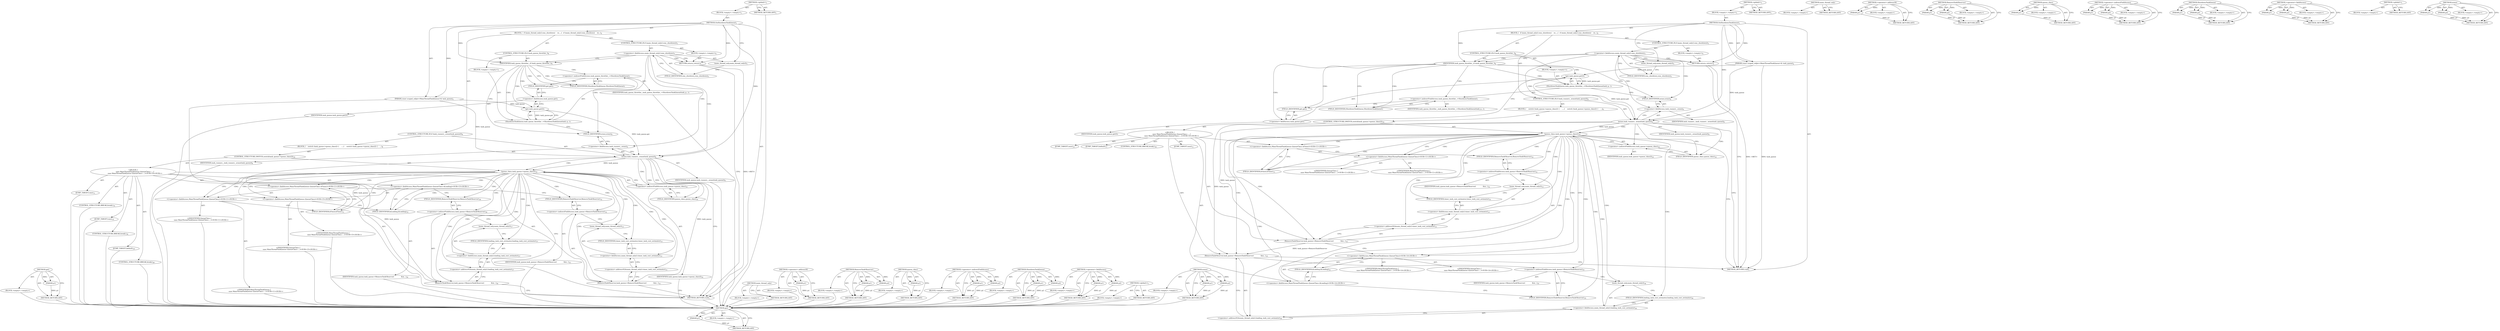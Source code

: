 digraph "erase" {
vulnerable_108 [label=<(METHOD,get)>];
vulnerable_109 [label=<(PARAM,p1)>];
vulnerable_110 [label=<(BLOCK,&lt;empty&gt;,&lt;empty&gt;)>];
vulnerable_111 [label=<(METHOD_RETURN,ANY)>];
vulnerable_6 [label=<(METHOD,&lt;global&gt;)<SUB>1</SUB>>];
vulnerable_7 [label=<(BLOCK,&lt;empty&gt;,&lt;empty&gt;)<SUB>1</SUB>>];
vulnerable_8 [label=<(METHOD,OnShutdownTaskQueue)<SUB>1</SUB>>];
vulnerable_9 [label=<(PARAM,const scoped_refptr&lt;MainThreadTaskQueue&gt;&amp; task_queue)<SUB>2</SUB>>];
vulnerable_10 [label=<(BLOCK,{
  if (main_thread_only().was_shutdown)
    re...,{
  if (main_thread_only().was_shutdown)
    re...)<SUB>2</SUB>>];
vulnerable_11 [label=<(CONTROL_STRUCTURE,IF,if (main_thread_only().was_shutdown))<SUB>3</SUB>>];
vulnerable_12 [label=<(&lt;operator&gt;.fieldAccess,main_thread_only().was_shutdown)<SUB>3</SUB>>];
vulnerable_13 [label=<(main_thread_only,main_thread_only())<SUB>3</SUB>>];
vulnerable_14 [label=<(FIELD_IDENTIFIER,was_shutdown,was_shutdown)<SUB>3</SUB>>];
vulnerable_15 [label=<(BLOCK,&lt;empty&gt;,&lt;empty&gt;)<SUB>4</SUB>>];
vulnerable_16 [label=<(RETURN,return;,return;)<SUB>4</SUB>>];
vulnerable_17 [label=<(CONTROL_STRUCTURE,IF,if (task_queue_throttler_))<SUB>6</SUB>>];
vulnerable_18 [label=<(IDENTIFIER,task_queue_throttler_,if (task_queue_throttler_))<SUB>6</SUB>>];
vulnerable_19 [label=<(BLOCK,&lt;empty&gt;,&lt;empty&gt;)<SUB>7</SUB>>];
vulnerable_20 [label=<(ShutdownTaskQueue,task_queue_throttler_-&gt;ShutdownTaskQueue(task_q...)<SUB>7</SUB>>];
vulnerable_21 [label=<(&lt;operator&gt;.indirectFieldAccess,task_queue_throttler_-&gt;ShutdownTaskQueue)<SUB>7</SUB>>];
vulnerable_22 [label=<(IDENTIFIER,task_queue_throttler_,task_queue_throttler_-&gt;ShutdownTaskQueue(task_q...)<SUB>7</SUB>>];
vulnerable_23 [label=<(FIELD_IDENTIFIER,ShutdownTaskQueue,ShutdownTaskQueue)<SUB>7</SUB>>];
vulnerable_24 [label=<(get,task_queue.get())<SUB>7</SUB>>];
vulnerable_25 [label=<(&lt;operator&gt;.fieldAccess,task_queue.get)<SUB>7</SUB>>];
vulnerable_26 [label=<(IDENTIFIER,task_queue,task_queue.get())<SUB>7</SUB>>];
vulnerable_27 [label=<(FIELD_IDENTIFIER,get,get)<SUB>7</SUB>>];
vulnerable_28 [label=<(CONTROL_STRUCTURE,IF,if (task_runners_.erase(task_queue)))<SUB>9</SUB>>];
vulnerable_29 [label=<(erase,task_runners_.erase(task_queue))<SUB>9</SUB>>];
vulnerable_30 [label=<(&lt;operator&gt;.fieldAccess,task_runners_.erase)<SUB>9</SUB>>];
vulnerable_31 [label=<(IDENTIFIER,task_runners_,task_runners_.erase(task_queue))<SUB>9</SUB>>];
vulnerable_32 [label=<(FIELD_IDENTIFIER,erase,erase)<SUB>9</SUB>>];
vulnerable_33 [label=<(IDENTIFIER,task_queue,task_runners_.erase(task_queue))<SUB>9</SUB>>];
vulnerable_34 [label=<(BLOCK,{
    switch (task_queue-&gt;queue_class()) {
    ...,{
    switch (task_queue-&gt;queue_class()) {
    ...)<SUB>9</SUB>>];
vulnerable_35 [label=<(CONTROL_STRUCTURE,SWITCH,switch(task_queue-&gt;queue_class()))<SUB>10</SUB>>];
vulnerable_36 [label=<(queue_class,task_queue-&gt;queue_class())<SUB>10</SUB>>];
vulnerable_37 [label=<(&lt;operator&gt;.indirectFieldAccess,task_queue-&gt;queue_class)<SUB>10</SUB>>];
vulnerable_38 [label=<(IDENTIFIER,task_queue,task_queue-&gt;queue_class())<SUB>10</SUB>>];
vulnerable_39 [label=<(FIELD_IDENTIFIER,queue_class,queue_class)<SUB>10</SUB>>];
vulnerable_40 [label="<(BLOCK,{
       case MainThreadTaskQueue::QueueClass::...,{
       case MainThreadTaskQueue::QueueClass::...)<SUB>10</SUB>>"];
vulnerable_41 [label=<(JUMP_TARGET,case)<SUB>11</SUB>>];
vulnerable_42 [label="<(&lt;operator&gt;.fieldAccess,MainThreadTaskQueue::QueueClass::kTimer)<SUB>11</SUB>>"];
vulnerable_43 [label="<(&lt;operator&gt;.fieldAccess,MainThreadTaskQueue::QueueClass)<SUB>11</SUB>>"];
vulnerable_44 [label="<(IDENTIFIER,MainThreadTaskQueue,{
       case MainThreadTaskQueue::QueueClass::...)<SUB>11</SUB>>"];
vulnerable_45 [label="<(IDENTIFIER,QueueClass,{
       case MainThreadTaskQueue::QueueClass::...)<SUB>11</SUB>>"];
vulnerable_46 [label=<(FIELD_IDENTIFIER,kTimer,kTimer)<SUB>11</SUB>>];
vulnerable_47 [label=<(RemoveTaskObserver,task_queue-&gt;RemoveTaskObserver(
             &amp;m...)<SUB>12</SUB>>];
vulnerable_48 [label=<(&lt;operator&gt;.indirectFieldAccess,task_queue-&gt;RemoveTaskObserver)<SUB>12</SUB>>];
vulnerable_49 [label=<(IDENTIFIER,task_queue,task_queue-&gt;RemoveTaskObserver(
             &amp;m...)<SUB>12</SUB>>];
vulnerable_50 [label=<(FIELD_IDENTIFIER,RemoveTaskObserver,RemoveTaskObserver)<SUB>12</SUB>>];
vulnerable_51 [label=<(&lt;operator&gt;.addressOf,&amp;main_thread_only().timer_task_cost_estimator)<SUB>13</SUB>>];
vulnerable_52 [label=<(&lt;operator&gt;.fieldAccess,main_thread_only().timer_task_cost_estimator)<SUB>13</SUB>>];
vulnerable_53 [label=<(main_thread_only,main_thread_only())<SUB>13</SUB>>];
vulnerable_54 [label=<(FIELD_IDENTIFIER,timer_task_cost_estimator,timer_task_cost_estimator)<SUB>13</SUB>>];
vulnerable_55 [label=<(JUMP_TARGET,case)<SUB>14</SUB>>];
vulnerable_56 [label="<(&lt;operator&gt;.fieldAccess,MainThreadTaskQueue::QueueClass::kLoading)<SUB>14</SUB>>"];
vulnerable_57 [label="<(&lt;operator&gt;.fieldAccess,MainThreadTaskQueue::QueueClass)<SUB>14</SUB>>"];
vulnerable_58 [label="<(IDENTIFIER,MainThreadTaskQueue,{
       case MainThreadTaskQueue::QueueClass::...)<SUB>14</SUB>>"];
vulnerable_59 [label="<(IDENTIFIER,QueueClass,{
       case MainThreadTaskQueue::QueueClass::...)<SUB>14</SUB>>"];
vulnerable_60 [label=<(FIELD_IDENTIFIER,kLoading,kLoading)<SUB>14</SUB>>];
vulnerable_61 [label=<(RemoveTaskObserver,task_queue-&gt;RemoveTaskObserver(
             &amp;m...)<SUB>15</SUB>>];
vulnerable_62 [label=<(&lt;operator&gt;.indirectFieldAccess,task_queue-&gt;RemoveTaskObserver)<SUB>15</SUB>>];
vulnerable_63 [label=<(IDENTIFIER,task_queue,task_queue-&gt;RemoveTaskObserver(
             &amp;m...)<SUB>15</SUB>>];
vulnerable_64 [label=<(FIELD_IDENTIFIER,RemoveTaskObserver,RemoveTaskObserver)<SUB>15</SUB>>];
vulnerable_65 [label=<(&lt;operator&gt;.addressOf,&amp;main_thread_only().loading_task_cost_estimator)<SUB>16</SUB>>];
vulnerable_66 [label=<(&lt;operator&gt;.fieldAccess,main_thread_only().loading_task_cost_estimator)<SUB>16</SUB>>];
vulnerable_67 [label=<(main_thread_only,main_thread_only())<SUB>16</SUB>>];
vulnerable_68 [label=<(FIELD_IDENTIFIER,loading_task_cost_estimator,loading_task_cost_estimator)<SUB>16</SUB>>];
vulnerable_69 [label=<(JUMP_TARGET,default)<SUB>17</SUB>>];
vulnerable_70 [label=<(CONTROL_STRUCTURE,BREAK,break;)<SUB>18</SUB>>];
vulnerable_71 [label=<(METHOD_RETURN,void)<SUB>1</SUB>>];
vulnerable_73 [label=<(METHOD_RETURN,ANY)<SUB>1</SUB>>];
vulnerable_95 [label=<(METHOD,main_thread_only)>];
vulnerable_96 [label=<(BLOCK,&lt;empty&gt;,&lt;empty&gt;)>];
vulnerable_97 [label=<(METHOD_RETURN,ANY)>];
vulnerable_126 [label=<(METHOD,&lt;operator&gt;.addressOf)>];
vulnerable_127 [label=<(PARAM,p1)>];
vulnerable_128 [label=<(BLOCK,&lt;empty&gt;,&lt;empty&gt;)>];
vulnerable_129 [label=<(METHOD_RETURN,ANY)>];
vulnerable_121 [label=<(METHOD,RemoveTaskObserver)>];
vulnerable_122 [label=<(PARAM,p1)>];
vulnerable_123 [label=<(PARAM,p2)>];
vulnerable_124 [label=<(BLOCK,&lt;empty&gt;,&lt;empty&gt;)>];
vulnerable_125 [label=<(METHOD_RETURN,ANY)>];
vulnerable_117 [label=<(METHOD,queue_class)>];
vulnerable_118 [label=<(PARAM,p1)>];
vulnerable_119 [label=<(BLOCK,&lt;empty&gt;,&lt;empty&gt;)>];
vulnerable_120 [label=<(METHOD_RETURN,ANY)>];
vulnerable_103 [label=<(METHOD,&lt;operator&gt;.indirectFieldAccess)>];
vulnerable_104 [label=<(PARAM,p1)>];
vulnerable_105 [label=<(PARAM,p2)>];
vulnerable_106 [label=<(BLOCK,&lt;empty&gt;,&lt;empty&gt;)>];
vulnerable_107 [label=<(METHOD_RETURN,ANY)>];
vulnerable_98 [label=<(METHOD,ShutdownTaskQueue)>];
vulnerable_99 [label=<(PARAM,p1)>];
vulnerable_100 [label=<(PARAM,p2)>];
vulnerable_101 [label=<(BLOCK,&lt;empty&gt;,&lt;empty&gt;)>];
vulnerable_102 [label=<(METHOD_RETURN,ANY)>];
vulnerable_90 [label=<(METHOD,&lt;operator&gt;.fieldAccess)>];
vulnerable_91 [label=<(PARAM,p1)>];
vulnerable_92 [label=<(PARAM,p2)>];
vulnerable_93 [label=<(BLOCK,&lt;empty&gt;,&lt;empty&gt;)>];
vulnerable_94 [label=<(METHOD_RETURN,ANY)>];
vulnerable_84 [label=<(METHOD,&lt;global&gt;)<SUB>1</SUB>>];
vulnerable_85 [label=<(BLOCK,&lt;empty&gt;,&lt;empty&gt;)>];
vulnerable_86 [label=<(METHOD_RETURN,ANY)>];
vulnerable_112 [label=<(METHOD,erase)>];
vulnerable_113 [label=<(PARAM,p1)>];
vulnerable_114 [label=<(PARAM,p2)>];
vulnerable_115 [label=<(BLOCK,&lt;empty&gt;,&lt;empty&gt;)>];
vulnerable_116 [label=<(METHOD_RETURN,ANY)>];
fixed_110 [label=<(METHOD,get)>];
fixed_111 [label=<(PARAM,p1)>];
fixed_112 [label=<(BLOCK,&lt;empty&gt;,&lt;empty&gt;)>];
fixed_113 [label=<(METHOD_RETURN,ANY)>];
fixed_6 [label=<(METHOD,&lt;global&gt;)<SUB>1</SUB>>];
fixed_7 [label=<(BLOCK,&lt;empty&gt;,&lt;empty&gt;)<SUB>1</SUB>>];
fixed_8 [label=<(METHOD,OnShutdownTaskQueue)<SUB>1</SUB>>];
fixed_9 [label=<(PARAM,const scoped_refptr&lt;MainThreadTaskQueue&gt;&amp; task_queue)<SUB>2</SUB>>];
fixed_10 [label=<(BLOCK,{
  if (main_thread_only().was_shutdown)
    re...,{
  if (main_thread_only().was_shutdown)
    re...)<SUB>2</SUB>>];
fixed_11 [label=<(CONTROL_STRUCTURE,IF,if (main_thread_only().was_shutdown))<SUB>3</SUB>>];
fixed_12 [label=<(&lt;operator&gt;.fieldAccess,main_thread_only().was_shutdown)<SUB>3</SUB>>];
fixed_13 [label=<(main_thread_only,main_thread_only())<SUB>3</SUB>>];
fixed_14 [label=<(FIELD_IDENTIFIER,was_shutdown,was_shutdown)<SUB>3</SUB>>];
fixed_15 [label=<(BLOCK,&lt;empty&gt;,&lt;empty&gt;)<SUB>4</SUB>>];
fixed_16 [label=<(RETURN,return;,return;)<SUB>4</SUB>>];
fixed_17 [label=<(CONTROL_STRUCTURE,IF,if (task_queue_throttler_))<SUB>6</SUB>>];
fixed_18 [label=<(IDENTIFIER,task_queue_throttler_,if (task_queue_throttler_))<SUB>6</SUB>>];
fixed_19 [label=<(BLOCK,&lt;empty&gt;,&lt;empty&gt;)<SUB>7</SUB>>];
fixed_20 [label=<(ShutdownTaskQueue,task_queue_throttler_-&gt;ShutdownTaskQueue(task_q...)<SUB>7</SUB>>];
fixed_21 [label=<(&lt;operator&gt;.indirectFieldAccess,task_queue_throttler_-&gt;ShutdownTaskQueue)<SUB>7</SUB>>];
fixed_22 [label=<(IDENTIFIER,task_queue_throttler_,task_queue_throttler_-&gt;ShutdownTaskQueue(task_q...)<SUB>7</SUB>>];
fixed_23 [label=<(FIELD_IDENTIFIER,ShutdownTaskQueue,ShutdownTaskQueue)<SUB>7</SUB>>];
fixed_24 [label=<(get,task_queue.get())<SUB>7</SUB>>];
fixed_25 [label=<(&lt;operator&gt;.fieldAccess,task_queue.get)<SUB>7</SUB>>];
fixed_26 [label=<(IDENTIFIER,task_queue,task_queue.get())<SUB>7</SUB>>];
fixed_27 [label=<(FIELD_IDENTIFIER,get,get)<SUB>7</SUB>>];
fixed_28 [label=<(CONTROL_STRUCTURE,IF,if (task_runners_.erase(task_queue)))<SUB>9</SUB>>];
fixed_29 [label=<(erase,task_runners_.erase(task_queue))<SUB>9</SUB>>];
fixed_30 [label=<(&lt;operator&gt;.fieldAccess,task_runners_.erase)<SUB>9</SUB>>];
fixed_31 [label=<(IDENTIFIER,task_runners_,task_runners_.erase(task_queue))<SUB>9</SUB>>];
fixed_32 [label=<(FIELD_IDENTIFIER,erase,erase)<SUB>9</SUB>>];
fixed_33 [label=<(IDENTIFIER,task_queue,task_runners_.erase(task_queue))<SUB>9</SUB>>];
fixed_34 [label=<(BLOCK,{
    switch (task_queue-&gt;queue_class()) {
    ...,{
    switch (task_queue-&gt;queue_class()) {
    ...)<SUB>9</SUB>>];
fixed_35 [label=<(CONTROL_STRUCTURE,SWITCH,switch(task_queue-&gt;queue_class()))<SUB>10</SUB>>];
fixed_36 [label=<(queue_class,task_queue-&gt;queue_class())<SUB>10</SUB>>];
fixed_37 [label=<(&lt;operator&gt;.indirectFieldAccess,task_queue-&gt;queue_class)<SUB>10</SUB>>];
fixed_38 [label=<(IDENTIFIER,task_queue,task_queue-&gt;queue_class())<SUB>10</SUB>>];
fixed_39 [label=<(FIELD_IDENTIFIER,queue_class,queue_class)<SUB>10</SUB>>];
fixed_40 [label="<(BLOCK,{
       case MainThreadTaskQueue::QueueClass::...,{
       case MainThreadTaskQueue::QueueClass::...)<SUB>10</SUB>>"];
fixed_41 [label=<(JUMP_TARGET,case)<SUB>11</SUB>>];
fixed_42 [label="<(&lt;operator&gt;.fieldAccess,MainThreadTaskQueue::QueueClass::kTimer)<SUB>11</SUB>>"];
fixed_43 [label="<(&lt;operator&gt;.fieldAccess,MainThreadTaskQueue::QueueClass)<SUB>11</SUB>>"];
fixed_44 [label="<(IDENTIFIER,MainThreadTaskQueue,{
       case MainThreadTaskQueue::QueueClass::...)<SUB>11</SUB>>"];
fixed_45 [label="<(IDENTIFIER,QueueClass,{
       case MainThreadTaskQueue::QueueClass::...)<SUB>11</SUB>>"];
fixed_46 [label=<(FIELD_IDENTIFIER,kTimer,kTimer)<SUB>11</SUB>>];
fixed_47 [label=<(RemoveTaskObserver,task_queue-&gt;RemoveTaskObserver(
             &amp;m...)<SUB>12</SUB>>];
fixed_48 [label=<(&lt;operator&gt;.indirectFieldAccess,task_queue-&gt;RemoveTaskObserver)<SUB>12</SUB>>];
fixed_49 [label=<(IDENTIFIER,task_queue,task_queue-&gt;RemoveTaskObserver(
             &amp;m...)<SUB>12</SUB>>];
fixed_50 [label=<(FIELD_IDENTIFIER,RemoveTaskObserver,RemoveTaskObserver)<SUB>12</SUB>>];
fixed_51 [label=<(&lt;operator&gt;.addressOf,&amp;main_thread_only().timer_task_cost_estimator)<SUB>13</SUB>>];
fixed_52 [label=<(&lt;operator&gt;.fieldAccess,main_thread_only().timer_task_cost_estimator)<SUB>13</SUB>>];
fixed_53 [label=<(main_thread_only,main_thread_only())<SUB>13</SUB>>];
fixed_54 [label=<(FIELD_IDENTIFIER,timer_task_cost_estimator,timer_task_cost_estimator)<SUB>13</SUB>>];
fixed_55 [label=<(CONTROL_STRUCTURE,BREAK,break;)<SUB>14</SUB>>];
fixed_56 [label=<(JUMP_TARGET,case)<SUB>15</SUB>>];
fixed_57 [label="<(&lt;operator&gt;.fieldAccess,MainThreadTaskQueue::QueueClass::kLoading)<SUB>15</SUB>>"];
fixed_58 [label="<(&lt;operator&gt;.fieldAccess,MainThreadTaskQueue::QueueClass)<SUB>15</SUB>>"];
fixed_59 [label="<(IDENTIFIER,MainThreadTaskQueue,{
       case MainThreadTaskQueue::QueueClass::...)<SUB>15</SUB>>"];
fixed_60 [label="<(IDENTIFIER,QueueClass,{
       case MainThreadTaskQueue::QueueClass::...)<SUB>15</SUB>>"];
fixed_61 [label=<(FIELD_IDENTIFIER,kLoading,kLoading)<SUB>15</SUB>>];
fixed_62 [label=<(RemoveTaskObserver,task_queue-&gt;RemoveTaskObserver(
             &amp;m...)<SUB>16</SUB>>];
fixed_63 [label=<(&lt;operator&gt;.indirectFieldAccess,task_queue-&gt;RemoveTaskObserver)<SUB>16</SUB>>];
fixed_64 [label=<(IDENTIFIER,task_queue,task_queue-&gt;RemoveTaskObserver(
             &amp;m...)<SUB>16</SUB>>];
fixed_65 [label=<(FIELD_IDENTIFIER,RemoveTaskObserver,RemoveTaskObserver)<SUB>16</SUB>>];
fixed_66 [label=<(&lt;operator&gt;.addressOf,&amp;main_thread_only().loading_task_cost_estimator)<SUB>17</SUB>>];
fixed_67 [label=<(&lt;operator&gt;.fieldAccess,main_thread_only().loading_task_cost_estimator)<SUB>17</SUB>>];
fixed_68 [label=<(main_thread_only,main_thread_only())<SUB>17</SUB>>];
fixed_69 [label=<(FIELD_IDENTIFIER,loading_task_cost_estimator,loading_task_cost_estimator)<SUB>17</SUB>>];
fixed_70 [label=<(CONTROL_STRUCTURE,BREAK,break;)<SUB>18</SUB>>];
fixed_71 [label=<(JUMP_TARGET,default)<SUB>19</SUB>>];
fixed_72 [label=<(CONTROL_STRUCTURE,BREAK,break;)<SUB>20</SUB>>];
fixed_73 [label=<(METHOD_RETURN,void)<SUB>1</SUB>>];
fixed_75 [label=<(METHOD_RETURN,ANY)<SUB>1</SUB>>];
fixed_97 [label=<(METHOD,main_thread_only)>];
fixed_98 [label=<(BLOCK,&lt;empty&gt;,&lt;empty&gt;)>];
fixed_99 [label=<(METHOD_RETURN,ANY)>];
fixed_128 [label=<(METHOD,&lt;operator&gt;.addressOf)>];
fixed_129 [label=<(PARAM,p1)>];
fixed_130 [label=<(BLOCK,&lt;empty&gt;,&lt;empty&gt;)>];
fixed_131 [label=<(METHOD_RETURN,ANY)>];
fixed_123 [label=<(METHOD,RemoveTaskObserver)>];
fixed_124 [label=<(PARAM,p1)>];
fixed_125 [label=<(PARAM,p2)>];
fixed_126 [label=<(BLOCK,&lt;empty&gt;,&lt;empty&gt;)>];
fixed_127 [label=<(METHOD_RETURN,ANY)>];
fixed_119 [label=<(METHOD,queue_class)>];
fixed_120 [label=<(PARAM,p1)>];
fixed_121 [label=<(BLOCK,&lt;empty&gt;,&lt;empty&gt;)>];
fixed_122 [label=<(METHOD_RETURN,ANY)>];
fixed_105 [label=<(METHOD,&lt;operator&gt;.indirectFieldAccess)>];
fixed_106 [label=<(PARAM,p1)>];
fixed_107 [label=<(PARAM,p2)>];
fixed_108 [label=<(BLOCK,&lt;empty&gt;,&lt;empty&gt;)>];
fixed_109 [label=<(METHOD_RETURN,ANY)>];
fixed_100 [label=<(METHOD,ShutdownTaskQueue)>];
fixed_101 [label=<(PARAM,p1)>];
fixed_102 [label=<(PARAM,p2)>];
fixed_103 [label=<(BLOCK,&lt;empty&gt;,&lt;empty&gt;)>];
fixed_104 [label=<(METHOD_RETURN,ANY)>];
fixed_92 [label=<(METHOD,&lt;operator&gt;.fieldAccess)>];
fixed_93 [label=<(PARAM,p1)>];
fixed_94 [label=<(PARAM,p2)>];
fixed_95 [label=<(BLOCK,&lt;empty&gt;,&lt;empty&gt;)>];
fixed_96 [label=<(METHOD_RETURN,ANY)>];
fixed_86 [label=<(METHOD,&lt;global&gt;)<SUB>1</SUB>>];
fixed_87 [label=<(BLOCK,&lt;empty&gt;,&lt;empty&gt;)>];
fixed_88 [label=<(METHOD_RETURN,ANY)>];
fixed_114 [label=<(METHOD,erase)>];
fixed_115 [label=<(PARAM,p1)>];
fixed_116 [label=<(PARAM,p2)>];
fixed_117 [label=<(BLOCK,&lt;empty&gt;,&lt;empty&gt;)>];
fixed_118 [label=<(METHOD_RETURN,ANY)>];
vulnerable_108 -> vulnerable_109  [key=0, label="AST: "];
vulnerable_108 -> vulnerable_109  [key=1, label="DDG: "];
vulnerable_108 -> vulnerable_110  [key=0, label="AST: "];
vulnerable_108 -> vulnerable_111  [key=0, label="AST: "];
vulnerable_108 -> vulnerable_111  [key=1, label="CFG: "];
vulnerable_109 -> vulnerable_111  [key=0, label="DDG: p1"];
vulnerable_6 -> vulnerable_7  [key=0, label="AST: "];
vulnerable_6 -> vulnerable_73  [key=0, label="AST: "];
vulnerable_6 -> vulnerable_73  [key=1, label="CFG: "];
vulnerable_7 -> vulnerable_8  [key=0, label="AST: "];
vulnerable_8 -> vulnerable_9  [key=0, label="AST: "];
vulnerable_8 -> vulnerable_9  [key=1, label="DDG: "];
vulnerable_8 -> vulnerable_10  [key=0, label="AST: "];
vulnerable_8 -> vulnerable_71  [key=0, label="AST: "];
vulnerable_8 -> vulnerable_13  [key=0, label="CFG: "];
vulnerable_8 -> vulnerable_18  [key=0, label="DDG: "];
vulnerable_8 -> vulnerable_16  [key=0, label="DDG: "];
vulnerable_8 -> vulnerable_29  [key=0, label="DDG: "];
vulnerable_9 -> vulnerable_71  [key=0, label="DDG: task_queue"];
vulnerable_9 -> vulnerable_29  [key=0, label="DDG: task_queue"];
vulnerable_9 -> vulnerable_24  [key=0, label="DDG: task_queue"];
vulnerable_10 -> vulnerable_11  [key=0, label="AST: "];
vulnerable_10 -> vulnerable_17  [key=0, label="AST: "];
vulnerable_10 -> vulnerable_28  [key=0, label="AST: "];
vulnerable_11 -> vulnerable_12  [key=0, label="AST: "];
vulnerable_11 -> vulnerable_15  [key=0, label="AST: "];
vulnerable_12 -> vulnerable_13  [key=0, label="AST: "];
vulnerable_12 -> vulnerable_14  [key=0, label="AST: "];
vulnerable_12 -> vulnerable_16  [key=0, label="CFG: "];
vulnerable_12 -> vulnerable_16  [key=1, label="CDG: "];
vulnerable_12 -> vulnerable_18  [key=0, label="CFG: "];
vulnerable_12 -> vulnerable_18  [key=1, label="CDG: "];
vulnerable_12 -> vulnerable_30  [key=0, label="CDG: "];
vulnerable_12 -> vulnerable_32  [key=0, label="CDG: "];
vulnerable_12 -> vulnerable_29  [key=0, label="CDG: "];
vulnerable_13 -> vulnerable_14  [key=0, label="CFG: "];
vulnerable_14 -> vulnerable_12  [key=0, label="CFG: "];
vulnerable_15 -> vulnerable_16  [key=0, label="AST: "];
vulnerable_16 -> vulnerable_71  [key=0, label="CFG: "];
vulnerable_16 -> vulnerable_71  [key=1, label="DDG: &lt;RET&gt;"];
vulnerable_17 -> vulnerable_18  [key=0, label="AST: "];
vulnerable_17 -> vulnerable_19  [key=0, label="AST: "];
vulnerable_18 -> vulnerable_23  [key=0, label="CFG: "];
vulnerable_18 -> vulnerable_23  [key=1, label="CDG: "];
vulnerable_18 -> vulnerable_32  [key=0, label="CFG: "];
vulnerable_18 -> vulnerable_21  [key=0, label="CDG: "];
vulnerable_18 -> vulnerable_20  [key=0, label="CDG: "];
vulnerable_18 -> vulnerable_25  [key=0, label="CDG: "];
vulnerable_18 -> vulnerable_27  [key=0, label="CDG: "];
vulnerable_18 -> vulnerable_24  [key=0, label="CDG: "];
vulnerable_19 -> vulnerable_20  [key=0, label="AST: "];
vulnerable_20 -> vulnerable_21  [key=0, label="AST: "];
vulnerable_20 -> vulnerable_24  [key=0, label="AST: "];
vulnerable_20 -> vulnerable_32  [key=0, label="CFG: "];
vulnerable_21 -> vulnerable_22  [key=0, label="AST: "];
vulnerable_21 -> vulnerable_23  [key=0, label="AST: "];
vulnerable_21 -> vulnerable_27  [key=0, label="CFG: "];
vulnerable_23 -> vulnerable_21  [key=0, label="CFG: "];
vulnerable_24 -> vulnerable_25  [key=0, label="AST: "];
vulnerable_24 -> vulnerable_20  [key=0, label="CFG: "];
vulnerable_24 -> vulnerable_20  [key=1, label="DDG: task_queue.get"];
vulnerable_24 -> vulnerable_29  [key=0, label="DDG: task_queue.get"];
vulnerable_25 -> vulnerable_26  [key=0, label="AST: "];
vulnerable_25 -> vulnerable_27  [key=0, label="AST: "];
vulnerable_25 -> vulnerable_24  [key=0, label="CFG: "];
vulnerable_27 -> vulnerable_25  [key=0, label="CFG: "];
vulnerable_28 -> vulnerable_29  [key=0, label="AST: "];
vulnerable_28 -> vulnerable_34  [key=0, label="AST: "];
vulnerable_29 -> vulnerable_30  [key=0, label="AST: "];
vulnerable_29 -> vulnerable_33  [key=0, label="AST: "];
vulnerable_29 -> vulnerable_71  [key=0, label="CFG: "];
vulnerable_29 -> vulnerable_39  [key=0, label="CFG: "];
vulnerable_29 -> vulnerable_39  [key=1, label="CDG: "];
vulnerable_29 -> vulnerable_36  [key=0, label="DDG: task_queue"];
vulnerable_29 -> vulnerable_36  [key=1, label="CDG: "];
vulnerable_29 -> vulnerable_47  [key=0, label="DDG: task_queue"];
vulnerable_29 -> vulnerable_61  [key=0, label="DDG: task_queue"];
vulnerable_29 -> vulnerable_37  [key=0, label="CDG: "];
vulnerable_30 -> vulnerable_31  [key=0, label="AST: "];
vulnerable_30 -> vulnerable_32  [key=0, label="AST: "];
vulnerable_30 -> vulnerable_29  [key=0, label="CFG: "];
vulnerable_32 -> vulnerable_30  [key=0, label="CFG: "];
vulnerable_34 -> vulnerable_35  [key=0, label="AST: "];
vulnerable_35 -> vulnerable_36  [key=0, label="AST: "];
vulnerable_35 -> vulnerable_40  [key=0, label="AST: "];
vulnerable_36 -> vulnerable_37  [key=0, label="AST: "];
vulnerable_36 -> vulnerable_43  [key=0, label="CFG: "];
vulnerable_36 -> vulnerable_43  [key=1, label="CDG: "];
vulnerable_36 -> vulnerable_57  [key=0, label="CFG: "];
vulnerable_36 -> vulnerable_57  [key=1, label="CDG: "];
vulnerable_36 -> vulnerable_71  [key=0, label="CFG: "];
vulnerable_36 -> vulnerable_47  [key=0, label="CDG: "];
vulnerable_36 -> vulnerable_48  [key=0, label="CDG: "];
vulnerable_36 -> vulnerable_68  [key=0, label="CDG: "];
vulnerable_36 -> vulnerable_60  [key=0, label="CDG: "];
vulnerable_36 -> vulnerable_64  [key=0, label="CDG: "];
vulnerable_36 -> vulnerable_42  [key=0, label="CDG: "];
vulnerable_36 -> vulnerable_51  [key=0, label="CDG: "];
vulnerable_36 -> vulnerable_66  [key=0, label="CDG: "];
vulnerable_36 -> vulnerable_52  [key=0, label="CDG: "];
vulnerable_36 -> vulnerable_46  [key=0, label="CDG: "];
vulnerable_36 -> vulnerable_56  [key=0, label="CDG: "];
vulnerable_36 -> vulnerable_67  [key=0, label="CDG: "];
vulnerable_36 -> vulnerable_65  [key=0, label="CDG: "];
vulnerable_36 -> vulnerable_50  [key=0, label="CDG: "];
vulnerable_36 -> vulnerable_54  [key=0, label="CDG: "];
vulnerable_36 -> vulnerable_61  [key=0, label="CDG: "];
vulnerable_36 -> vulnerable_53  [key=0, label="CDG: "];
vulnerable_36 -> vulnerable_62  [key=0, label="CDG: "];
vulnerable_37 -> vulnerable_38  [key=0, label="AST: "];
vulnerable_37 -> vulnerable_39  [key=0, label="AST: "];
vulnerable_37 -> vulnerable_36  [key=0, label="CFG: "];
vulnerable_39 -> vulnerable_37  [key=0, label="CFG: "];
vulnerable_40 -> vulnerable_41  [key=0, label="AST: "];
vulnerable_40 -> vulnerable_42  [key=0, label="AST: "];
vulnerable_40 -> vulnerable_47  [key=0, label="AST: "];
vulnerable_40 -> vulnerable_55  [key=0, label="AST: "];
vulnerable_40 -> vulnerable_56  [key=0, label="AST: "];
vulnerable_40 -> vulnerable_61  [key=0, label="AST: "];
vulnerable_40 -> vulnerable_69  [key=0, label="AST: "];
vulnerable_40 -> vulnerable_70  [key=0, label="AST: "];
vulnerable_42 -> vulnerable_43  [key=0, label="AST: "];
vulnerable_42 -> vulnerable_46  [key=0, label="AST: "];
vulnerable_42 -> vulnerable_50  [key=0, label="CFG: "];
vulnerable_43 -> vulnerable_44  [key=0, label="AST: "];
vulnerable_43 -> vulnerable_45  [key=0, label="AST: "];
vulnerable_43 -> vulnerable_46  [key=0, label="CFG: "];
vulnerable_46 -> vulnerable_42  [key=0, label="CFG: "];
vulnerable_47 -> vulnerable_48  [key=0, label="AST: "];
vulnerable_47 -> vulnerable_51  [key=0, label="AST: "];
vulnerable_47 -> vulnerable_57  [key=0, label="CFG: "];
vulnerable_47 -> vulnerable_61  [key=0, label="DDG: task_queue-&gt;RemoveTaskObserver"];
vulnerable_48 -> vulnerable_49  [key=0, label="AST: "];
vulnerable_48 -> vulnerable_50  [key=0, label="AST: "];
vulnerable_48 -> vulnerable_53  [key=0, label="CFG: "];
vulnerable_50 -> vulnerable_48  [key=0, label="CFG: "];
vulnerable_51 -> vulnerable_52  [key=0, label="AST: "];
vulnerable_51 -> vulnerable_47  [key=0, label="CFG: "];
vulnerable_52 -> vulnerable_53  [key=0, label="AST: "];
vulnerable_52 -> vulnerable_54  [key=0, label="AST: "];
vulnerable_52 -> vulnerable_51  [key=0, label="CFG: "];
vulnerable_53 -> vulnerable_54  [key=0, label="CFG: "];
vulnerable_54 -> vulnerable_52  [key=0, label="CFG: "];
vulnerable_56 -> vulnerable_57  [key=0, label="AST: "];
vulnerable_56 -> vulnerable_60  [key=0, label="AST: "];
vulnerable_56 -> vulnerable_64  [key=0, label="CFG: "];
vulnerable_57 -> vulnerable_58  [key=0, label="AST: "];
vulnerable_57 -> vulnerable_59  [key=0, label="AST: "];
vulnerable_57 -> vulnerable_60  [key=0, label="CFG: "];
vulnerable_60 -> vulnerable_56  [key=0, label="CFG: "];
vulnerable_61 -> vulnerable_62  [key=0, label="AST: "];
vulnerable_61 -> vulnerable_65  [key=0, label="AST: "];
vulnerable_61 -> vulnerable_71  [key=0, label="CFG: "];
vulnerable_62 -> vulnerable_63  [key=0, label="AST: "];
vulnerable_62 -> vulnerable_64  [key=0, label="AST: "];
vulnerable_62 -> vulnerable_67  [key=0, label="CFG: "];
vulnerable_64 -> vulnerable_62  [key=0, label="CFG: "];
vulnerable_65 -> vulnerable_66  [key=0, label="AST: "];
vulnerable_65 -> vulnerable_61  [key=0, label="CFG: "];
vulnerable_66 -> vulnerable_67  [key=0, label="AST: "];
vulnerable_66 -> vulnerable_68  [key=0, label="AST: "];
vulnerable_66 -> vulnerable_65  [key=0, label="CFG: "];
vulnerable_67 -> vulnerable_68  [key=0, label="CFG: "];
vulnerable_68 -> vulnerable_66  [key=0, label="CFG: "];
vulnerable_95 -> vulnerable_96  [key=0, label="AST: "];
vulnerable_95 -> vulnerable_97  [key=0, label="AST: "];
vulnerable_95 -> vulnerable_97  [key=1, label="CFG: "];
vulnerable_126 -> vulnerable_127  [key=0, label="AST: "];
vulnerable_126 -> vulnerable_127  [key=1, label="DDG: "];
vulnerable_126 -> vulnerable_128  [key=0, label="AST: "];
vulnerable_126 -> vulnerable_129  [key=0, label="AST: "];
vulnerable_126 -> vulnerable_129  [key=1, label="CFG: "];
vulnerable_127 -> vulnerable_129  [key=0, label="DDG: p1"];
vulnerable_121 -> vulnerable_122  [key=0, label="AST: "];
vulnerable_121 -> vulnerable_122  [key=1, label="DDG: "];
vulnerable_121 -> vulnerable_124  [key=0, label="AST: "];
vulnerable_121 -> vulnerable_123  [key=0, label="AST: "];
vulnerable_121 -> vulnerable_123  [key=1, label="DDG: "];
vulnerable_121 -> vulnerable_125  [key=0, label="AST: "];
vulnerable_121 -> vulnerable_125  [key=1, label="CFG: "];
vulnerable_122 -> vulnerable_125  [key=0, label="DDG: p1"];
vulnerable_123 -> vulnerable_125  [key=0, label="DDG: p2"];
vulnerable_117 -> vulnerable_118  [key=0, label="AST: "];
vulnerable_117 -> vulnerable_118  [key=1, label="DDG: "];
vulnerable_117 -> vulnerable_119  [key=0, label="AST: "];
vulnerable_117 -> vulnerable_120  [key=0, label="AST: "];
vulnerable_117 -> vulnerable_120  [key=1, label="CFG: "];
vulnerable_118 -> vulnerable_120  [key=0, label="DDG: p1"];
vulnerable_103 -> vulnerable_104  [key=0, label="AST: "];
vulnerable_103 -> vulnerable_104  [key=1, label="DDG: "];
vulnerable_103 -> vulnerable_106  [key=0, label="AST: "];
vulnerable_103 -> vulnerable_105  [key=0, label="AST: "];
vulnerable_103 -> vulnerable_105  [key=1, label="DDG: "];
vulnerable_103 -> vulnerable_107  [key=0, label="AST: "];
vulnerable_103 -> vulnerable_107  [key=1, label="CFG: "];
vulnerable_104 -> vulnerable_107  [key=0, label="DDG: p1"];
vulnerable_105 -> vulnerable_107  [key=0, label="DDG: p2"];
vulnerable_98 -> vulnerable_99  [key=0, label="AST: "];
vulnerable_98 -> vulnerable_99  [key=1, label="DDG: "];
vulnerable_98 -> vulnerable_101  [key=0, label="AST: "];
vulnerable_98 -> vulnerable_100  [key=0, label="AST: "];
vulnerable_98 -> vulnerable_100  [key=1, label="DDG: "];
vulnerable_98 -> vulnerable_102  [key=0, label="AST: "];
vulnerable_98 -> vulnerable_102  [key=1, label="CFG: "];
vulnerable_99 -> vulnerable_102  [key=0, label="DDG: p1"];
vulnerable_100 -> vulnerable_102  [key=0, label="DDG: p2"];
vulnerable_90 -> vulnerable_91  [key=0, label="AST: "];
vulnerable_90 -> vulnerable_91  [key=1, label="DDG: "];
vulnerable_90 -> vulnerable_93  [key=0, label="AST: "];
vulnerable_90 -> vulnerable_92  [key=0, label="AST: "];
vulnerable_90 -> vulnerable_92  [key=1, label="DDG: "];
vulnerable_90 -> vulnerable_94  [key=0, label="AST: "];
vulnerable_90 -> vulnerable_94  [key=1, label="CFG: "];
vulnerable_91 -> vulnerable_94  [key=0, label="DDG: p1"];
vulnerable_92 -> vulnerable_94  [key=0, label="DDG: p2"];
vulnerable_84 -> vulnerable_85  [key=0, label="AST: "];
vulnerable_84 -> vulnerable_86  [key=0, label="AST: "];
vulnerable_84 -> vulnerable_86  [key=1, label="CFG: "];
vulnerable_112 -> vulnerable_113  [key=0, label="AST: "];
vulnerable_112 -> vulnerable_113  [key=1, label="DDG: "];
vulnerable_112 -> vulnerable_115  [key=0, label="AST: "];
vulnerable_112 -> vulnerable_114  [key=0, label="AST: "];
vulnerable_112 -> vulnerable_114  [key=1, label="DDG: "];
vulnerable_112 -> vulnerable_116  [key=0, label="AST: "];
vulnerable_112 -> vulnerable_116  [key=1, label="CFG: "];
vulnerable_113 -> vulnerable_116  [key=0, label="DDG: p1"];
vulnerable_114 -> vulnerable_116  [key=0, label="DDG: p2"];
fixed_110 -> fixed_111  [key=0, label="AST: "];
fixed_110 -> fixed_111  [key=1, label="DDG: "];
fixed_110 -> fixed_112  [key=0, label="AST: "];
fixed_110 -> fixed_113  [key=0, label="AST: "];
fixed_110 -> fixed_113  [key=1, label="CFG: "];
fixed_111 -> fixed_113  [key=0, label="DDG: p1"];
fixed_112 -> vulnerable_108  [key=0];
fixed_113 -> vulnerable_108  [key=0];
fixed_6 -> fixed_7  [key=0, label="AST: "];
fixed_6 -> fixed_75  [key=0, label="AST: "];
fixed_6 -> fixed_75  [key=1, label="CFG: "];
fixed_7 -> fixed_8  [key=0, label="AST: "];
fixed_8 -> fixed_9  [key=0, label="AST: "];
fixed_8 -> fixed_9  [key=1, label="DDG: "];
fixed_8 -> fixed_10  [key=0, label="AST: "];
fixed_8 -> fixed_73  [key=0, label="AST: "];
fixed_8 -> fixed_13  [key=0, label="CFG: "];
fixed_8 -> fixed_18  [key=0, label="DDG: "];
fixed_8 -> fixed_16  [key=0, label="DDG: "];
fixed_8 -> fixed_29  [key=0, label="DDG: "];
fixed_9 -> fixed_73  [key=0, label="DDG: task_queue"];
fixed_9 -> fixed_29  [key=0, label="DDG: task_queue"];
fixed_9 -> fixed_24  [key=0, label="DDG: task_queue"];
fixed_10 -> fixed_11  [key=0, label="AST: "];
fixed_10 -> fixed_17  [key=0, label="AST: "];
fixed_10 -> fixed_28  [key=0, label="AST: "];
fixed_11 -> fixed_12  [key=0, label="AST: "];
fixed_11 -> fixed_15  [key=0, label="AST: "];
fixed_12 -> fixed_13  [key=0, label="AST: "];
fixed_12 -> fixed_14  [key=0, label="AST: "];
fixed_12 -> fixed_16  [key=0, label="CFG: "];
fixed_12 -> fixed_16  [key=1, label="CDG: "];
fixed_12 -> fixed_18  [key=0, label="CFG: "];
fixed_12 -> fixed_18  [key=1, label="CDG: "];
fixed_12 -> fixed_30  [key=0, label="CDG: "];
fixed_12 -> fixed_32  [key=0, label="CDG: "];
fixed_12 -> fixed_29  [key=0, label="CDG: "];
fixed_13 -> fixed_14  [key=0, label="CFG: "];
fixed_14 -> fixed_12  [key=0, label="CFG: "];
fixed_15 -> fixed_16  [key=0, label="AST: "];
fixed_16 -> fixed_73  [key=0, label="CFG: "];
fixed_16 -> fixed_73  [key=1, label="DDG: &lt;RET&gt;"];
fixed_17 -> fixed_18  [key=0, label="AST: "];
fixed_17 -> fixed_19  [key=0, label="AST: "];
fixed_18 -> fixed_23  [key=0, label="CFG: "];
fixed_18 -> fixed_23  [key=1, label="CDG: "];
fixed_18 -> fixed_32  [key=0, label="CFG: "];
fixed_18 -> fixed_21  [key=0, label="CDG: "];
fixed_18 -> fixed_20  [key=0, label="CDG: "];
fixed_18 -> fixed_25  [key=0, label="CDG: "];
fixed_18 -> fixed_27  [key=0, label="CDG: "];
fixed_18 -> fixed_24  [key=0, label="CDG: "];
fixed_19 -> fixed_20  [key=0, label="AST: "];
fixed_20 -> fixed_21  [key=0, label="AST: "];
fixed_20 -> fixed_24  [key=0, label="AST: "];
fixed_20 -> fixed_32  [key=0, label="CFG: "];
fixed_21 -> fixed_22  [key=0, label="AST: "];
fixed_21 -> fixed_23  [key=0, label="AST: "];
fixed_21 -> fixed_27  [key=0, label="CFG: "];
fixed_22 -> vulnerable_108  [key=0];
fixed_23 -> fixed_21  [key=0, label="CFG: "];
fixed_24 -> fixed_25  [key=0, label="AST: "];
fixed_24 -> fixed_20  [key=0, label="CFG: "];
fixed_24 -> fixed_20  [key=1, label="DDG: task_queue.get"];
fixed_24 -> fixed_29  [key=0, label="DDG: task_queue.get"];
fixed_25 -> fixed_26  [key=0, label="AST: "];
fixed_25 -> fixed_27  [key=0, label="AST: "];
fixed_25 -> fixed_24  [key=0, label="CFG: "];
fixed_26 -> vulnerable_108  [key=0];
fixed_27 -> fixed_25  [key=0, label="CFG: "];
fixed_28 -> fixed_29  [key=0, label="AST: "];
fixed_28 -> fixed_34  [key=0, label="AST: "];
fixed_29 -> fixed_30  [key=0, label="AST: "];
fixed_29 -> fixed_33  [key=0, label="AST: "];
fixed_29 -> fixed_73  [key=0, label="CFG: "];
fixed_29 -> fixed_39  [key=0, label="CFG: "];
fixed_29 -> fixed_39  [key=1, label="CDG: "];
fixed_29 -> fixed_36  [key=0, label="DDG: task_queue"];
fixed_29 -> fixed_36  [key=1, label="CDG: "];
fixed_29 -> fixed_47  [key=0, label="DDG: task_queue"];
fixed_29 -> fixed_62  [key=0, label="DDG: task_queue"];
fixed_29 -> fixed_37  [key=0, label="CDG: "];
fixed_30 -> fixed_31  [key=0, label="AST: "];
fixed_30 -> fixed_32  [key=0, label="AST: "];
fixed_30 -> fixed_29  [key=0, label="CFG: "];
fixed_31 -> vulnerable_108  [key=0];
fixed_32 -> fixed_30  [key=0, label="CFG: "];
fixed_33 -> vulnerable_108  [key=0];
fixed_34 -> fixed_35  [key=0, label="AST: "];
fixed_35 -> fixed_36  [key=0, label="AST: "];
fixed_35 -> fixed_40  [key=0, label="AST: "];
fixed_36 -> fixed_37  [key=0, label="AST: "];
fixed_36 -> fixed_43  [key=0, label="CFG: "];
fixed_36 -> fixed_43  [key=1, label="CDG: "];
fixed_36 -> fixed_58  [key=0, label="CFG: "];
fixed_36 -> fixed_58  [key=1, label="CDG: "];
fixed_36 -> fixed_73  [key=0, label="CFG: "];
fixed_36 -> fixed_47  [key=0, label="CDG: "];
fixed_36 -> fixed_48  [key=0, label="CDG: "];
fixed_36 -> fixed_68  [key=0, label="CDG: "];
fixed_36 -> fixed_42  [key=0, label="CDG: "];
fixed_36 -> fixed_51  [key=0, label="CDG: "];
fixed_36 -> fixed_57  [key=0, label="CDG: "];
fixed_36 -> fixed_66  [key=0, label="CDG: "];
fixed_36 -> fixed_52  [key=0, label="CDG: "];
fixed_36 -> fixed_46  [key=0, label="CDG: "];
fixed_36 -> fixed_69  [key=0, label="CDG: "];
fixed_36 -> fixed_67  [key=0, label="CDG: "];
fixed_36 -> fixed_65  [key=0, label="CDG: "];
fixed_36 -> fixed_50  [key=0, label="CDG: "];
fixed_36 -> fixed_54  [key=0, label="CDG: "];
fixed_36 -> fixed_61  [key=0, label="CDG: "];
fixed_36 -> fixed_53  [key=0, label="CDG: "];
fixed_36 -> fixed_63  [key=0, label="CDG: "];
fixed_36 -> fixed_62  [key=0, label="CDG: "];
fixed_37 -> fixed_38  [key=0, label="AST: "];
fixed_37 -> fixed_39  [key=0, label="AST: "];
fixed_37 -> fixed_36  [key=0, label="CFG: "];
fixed_38 -> vulnerable_108  [key=0];
fixed_39 -> fixed_37  [key=0, label="CFG: "];
fixed_40 -> fixed_41  [key=0, label="AST: "];
fixed_40 -> fixed_42  [key=0, label="AST: "];
fixed_40 -> fixed_47  [key=0, label="AST: "];
fixed_40 -> fixed_55  [key=0, label="AST: "];
fixed_40 -> fixed_56  [key=0, label="AST: "];
fixed_40 -> fixed_57  [key=0, label="AST: "];
fixed_40 -> fixed_62  [key=0, label="AST: "];
fixed_40 -> fixed_70  [key=0, label="AST: "];
fixed_40 -> fixed_71  [key=0, label="AST: "];
fixed_40 -> fixed_72  [key=0, label="AST: "];
fixed_41 -> vulnerable_108  [key=0];
fixed_42 -> fixed_43  [key=0, label="AST: "];
fixed_42 -> fixed_46  [key=0, label="AST: "];
fixed_42 -> fixed_50  [key=0, label="CFG: "];
fixed_43 -> fixed_44  [key=0, label="AST: "];
fixed_43 -> fixed_45  [key=0, label="AST: "];
fixed_43 -> fixed_46  [key=0, label="CFG: "];
fixed_44 -> vulnerable_108  [key=0];
fixed_45 -> vulnerable_108  [key=0];
fixed_46 -> fixed_42  [key=0, label="CFG: "];
fixed_47 -> fixed_48  [key=0, label="AST: "];
fixed_47 -> fixed_51  [key=0, label="AST: "];
fixed_47 -> fixed_73  [key=0, label="CFG: "];
fixed_48 -> fixed_49  [key=0, label="AST: "];
fixed_48 -> fixed_50  [key=0, label="AST: "];
fixed_48 -> fixed_53  [key=0, label="CFG: "];
fixed_49 -> vulnerable_108  [key=0];
fixed_50 -> fixed_48  [key=0, label="CFG: "];
fixed_51 -> fixed_52  [key=0, label="AST: "];
fixed_51 -> fixed_47  [key=0, label="CFG: "];
fixed_52 -> fixed_53  [key=0, label="AST: "];
fixed_52 -> fixed_54  [key=0, label="AST: "];
fixed_52 -> fixed_51  [key=0, label="CFG: "];
fixed_53 -> fixed_54  [key=0, label="CFG: "];
fixed_54 -> fixed_52  [key=0, label="CFG: "];
fixed_55 -> vulnerable_108  [key=0];
fixed_56 -> vulnerable_108  [key=0];
fixed_57 -> fixed_58  [key=0, label="AST: "];
fixed_57 -> fixed_61  [key=0, label="AST: "];
fixed_57 -> fixed_65  [key=0, label="CFG: "];
fixed_58 -> fixed_59  [key=0, label="AST: "];
fixed_58 -> fixed_60  [key=0, label="AST: "];
fixed_58 -> fixed_61  [key=0, label="CFG: "];
fixed_59 -> vulnerable_108  [key=0];
fixed_60 -> vulnerable_108  [key=0];
fixed_61 -> fixed_57  [key=0, label="CFG: "];
fixed_62 -> fixed_63  [key=0, label="AST: "];
fixed_62 -> fixed_66  [key=0, label="AST: "];
fixed_62 -> fixed_73  [key=0, label="CFG: "];
fixed_63 -> fixed_64  [key=0, label="AST: "];
fixed_63 -> fixed_65  [key=0, label="AST: "];
fixed_63 -> fixed_68  [key=0, label="CFG: "];
fixed_64 -> vulnerable_108  [key=0];
fixed_65 -> fixed_63  [key=0, label="CFG: "];
fixed_66 -> fixed_67  [key=0, label="AST: "];
fixed_66 -> fixed_62  [key=0, label="CFG: "];
fixed_67 -> fixed_68  [key=0, label="AST: "];
fixed_67 -> fixed_69  [key=0, label="AST: "];
fixed_67 -> fixed_66  [key=0, label="CFG: "];
fixed_68 -> fixed_69  [key=0, label="CFG: "];
fixed_69 -> fixed_67  [key=0, label="CFG: "];
fixed_70 -> vulnerable_108  [key=0];
fixed_71 -> vulnerable_108  [key=0];
fixed_72 -> vulnerable_108  [key=0];
fixed_73 -> vulnerable_108  [key=0];
fixed_75 -> vulnerable_108  [key=0];
fixed_97 -> fixed_98  [key=0, label="AST: "];
fixed_97 -> fixed_99  [key=0, label="AST: "];
fixed_97 -> fixed_99  [key=1, label="CFG: "];
fixed_98 -> vulnerable_108  [key=0];
fixed_99 -> vulnerable_108  [key=0];
fixed_128 -> fixed_129  [key=0, label="AST: "];
fixed_128 -> fixed_129  [key=1, label="DDG: "];
fixed_128 -> fixed_130  [key=0, label="AST: "];
fixed_128 -> fixed_131  [key=0, label="AST: "];
fixed_128 -> fixed_131  [key=1, label="CFG: "];
fixed_129 -> fixed_131  [key=0, label="DDG: p1"];
fixed_130 -> vulnerable_108  [key=0];
fixed_131 -> vulnerable_108  [key=0];
fixed_123 -> fixed_124  [key=0, label="AST: "];
fixed_123 -> fixed_124  [key=1, label="DDG: "];
fixed_123 -> fixed_126  [key=0, label="AST: "];
fixed_123 -> fixed_125  [key=0, label="AST: "];
fixed_123 -> fixed_125  [key=1, label="DDG: "];
fixed_123 -> fixed_127  [key=0, label="AST: "];
fixed_123 -> fixed_127  [key=1, label="CFG: "];
fixed_124 -> fixed_127  [key=0, label="DDG: p1"];
fixed_125 -> fixed_127  [key=0, label="DDG: p2"];
fixed_126 -> vulnerable_108  [key=0];
fixed_127 -> vulnerable_108  [key=0];
fixed_119 -> fixed_120  [key=0, label="AST: "];
fixed_119 -> fixed_120  [key=1, label="DDG: "];
fixed_119 -> fixed_121  [key=0, label="AST: "];
fixed_119 -> fixed_122  [key=0, label="AST: "];
fixed_119 -> fixed_122  [key=1, label="CFG: "];
fixed_120 -> fixed_122  [key=0, label="DDG: p1"];
fixed_121 -> vulnerable_108  [key=0];
fixed_122 -> vulnerable_108  [key=0];
fixed_105 -> fixed_106  [key=0, label="AST: "];
fixed_105 -> fixed_106  [key=1, label="DDG: "];
fixed_105 -> fixed_108  [key=0, label="AST: "];
fixed_105 -> fixed_107  [key=0, label="AST: "];
fixed_105 -> fixed_107  [key=1, label="DDG: "];
fixed_105 -> fixed_109  [key=0, label="AST: "];
fixed_105 -> fixed_109  [key=1, label="CFG: "];
fixed_106 -> fixed_109  [key=0, label="DDG: p1"];
fixed_107 -> fixed_109  [key=0, label="DDG: p2"];
fixed_108 -> vulnerable_108  [key=0];
fixed_109 -> vulnerable_108  [key=0];
fixed_100 -> fixed_101  [key=0, label="AST: "];
fixed_100 -> fixed_101  [key=1, label="DDG: "];
fixed_100 -> fixed_103  [key=0, label="AST: "];
fixed_100 -> fixed_102  [key=0, label="AST: "];
fixed_100 -> fixed_102  [key=1, label="DDG: "];
fixed_100 -> fixed_104  [key=0, label="AST: "];
fixed_100 -> fixed_104  [key=1, label="CFG: "];
fixed_101 -> fixed_104  [key=0, label="DDG: p1"];
fixed_102 -> fixed_104  [key=0, label="DDG: p2"];
fixed_103 -> vulnerable_108  [key=0];
fixed_104 -> vulnerable_108  [key=0];
fixed_92 -> fixed_93  [key=0, label="AST: "];
fixed_92 -> fixed_93  [key=1, label="DDG: "];
fixed_92 -> fixed_95  [key=0, label="AST: "];
fixed_92 -> fixed_94  [key=0, label="AST: "];
fixed_92 -> fixed_94  [key=1, label="DDG: "];
fixed_92 -> fixed_96  [key=0, label="AST: "];
fixed_92 -> fixed_96  [key=1, label="CFG: "];
fixed_93 -> fixed_96  [key=0, label="DDG: p1"];
fixed_94 -> fixed_96  [key=0, label="DDG: p2"];
fixed_95 -> vulnerable_108  [key=0];
fixed_96 -> vulnerable_108  [key=0];
fixed_86 -> fixed_87  [key=0, label="AST: "];
fixed_86 -> fixed_88  [key=0, label="AST: "];
fixed_86 -> fixed_88  [key=1, label="CFG: "];
fixed_87 -> vulnerable_108  [key=0];
fixed_88 -> vulnerable_108  [key=0];
fixed_114 -> fixed_115  [key=0, label="AST: "];
fixed_114 -> fixed_115  [key=1, label="DDG: "];
fixed_114 -> fixed_117  [key=0, label="AST: "];
fixed_114 -> fixed_116  [key=0, label="AST: "];
fixed_114 -> fixed_116  [key=1, label="DDG: "];
fixed_114 -> fixed_118  [key=0, label="AST: "];
fixed_114 -> fixed_118  [key=1, label="CFG: "];
fixed_115 -> fixed_118  [key=0, label="DDG: p1"];
fixed_116 -> fixed_118  [key=0, label="DDG: p2"];
fixed_117 -> vulnerable_108  [key=0];
fixed_118 -> vulnerable_108  [key=0];
}
